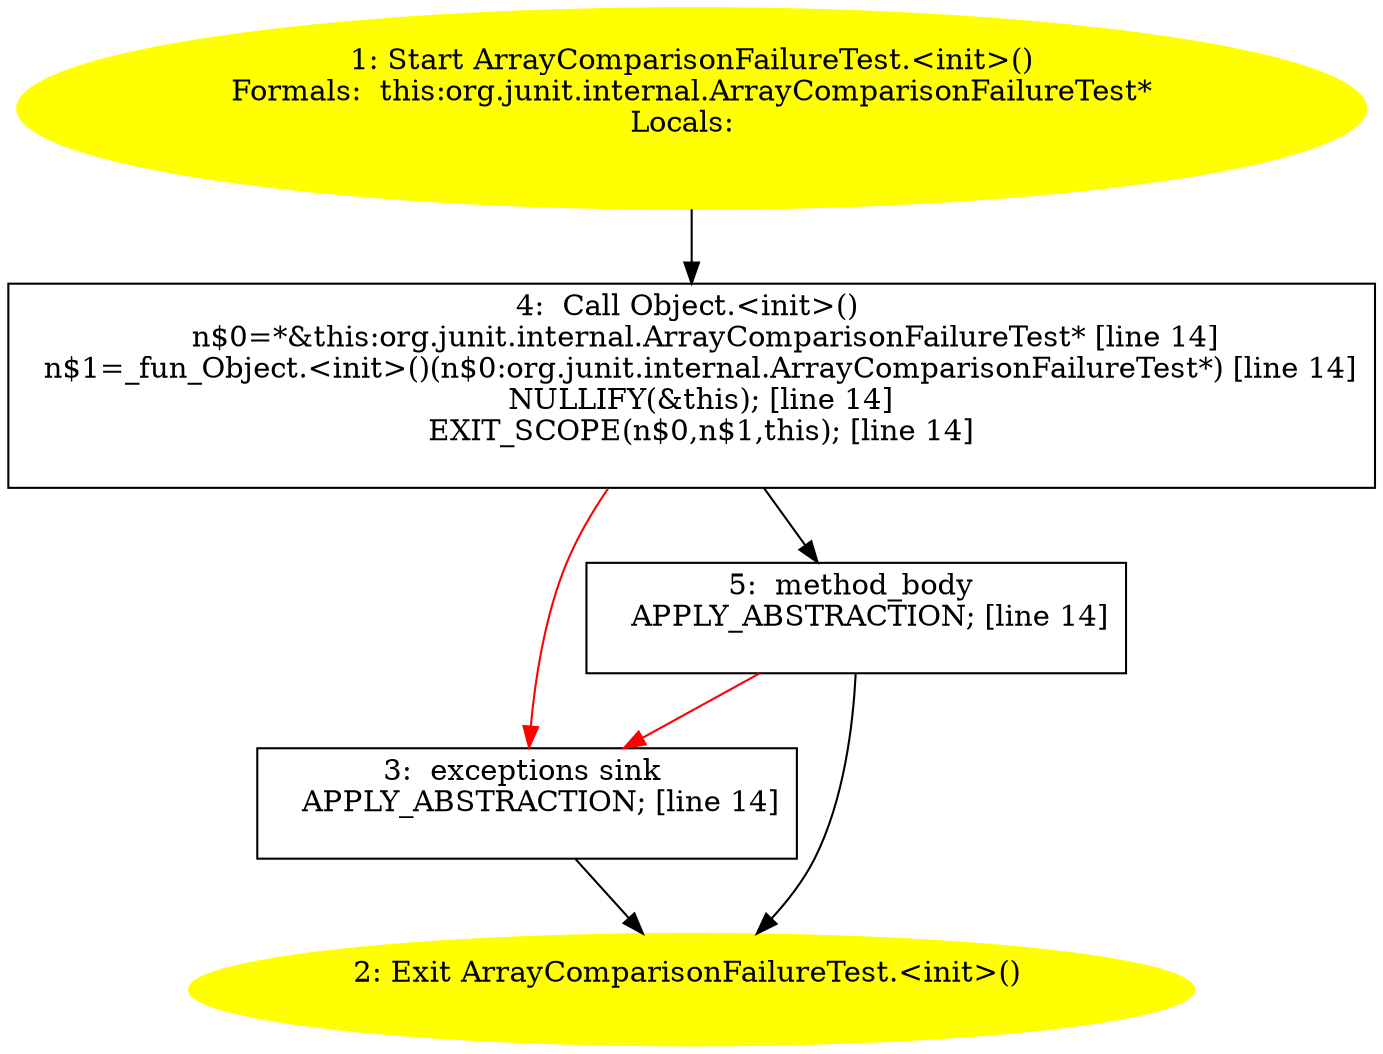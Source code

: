 /* @generated */
digraph cfg {
"org.junit.internal.ArrayComparisonFailureTest.<init>().e74258eebf1547445660aab372d5dde9_1" [label="1: Start ArrayComparisonFailureTest.<init>()\nFormals:  this:org.junit.internal.ArrayComparisonFailureTest*\nLocals:  \n  " color=yellow style=filled]
	

	 "org.junit.internal.ArrayComparisonFailureTest.<init>().e74258eebf1547445660aab372d5dde9_1" -> "org.junit.internal.ArrayComparisonFailureTest.<init>().e74258eebf1547445660aab372d5dde9_4" ;
"org.junit.internal.ArrayComparisonFailureTest.<init>().e74258eebf1547445660aab372d5dde9_2" [label="2: Exit ArrayComparisonFailureTest.<init>() \n  " color=yellow style=filled]
	

"org.junit.internal.ArrayComparisonFailureTest.<init>().e74258eebf1547445660aab372d5dde9_3" [label="3:  exceptions sink \n   APPLY_ABSTRACTION; [line 14]\n " shape="box"]
	

	 "org.junit.internal.ArrayComparisonFailureTest.<init>().e74258eebf1547445660aab372d5dde9_3" -> "org.junit.internal.ArrayComparisonFailureTest.<init>().e74258eebf1547445660aab372d5dde9_2" ;
"org.junit.internal.ArrayComparisonFailureTest.<init>().e74258eebf1547445660aab372d5dde9_4" [label="4:  Call Object.<init>() \n   n$0=*&this:org.junit.internal.ArrayComparisonFailureTest* [line 14]\n  n$1=_fun_Object.<init>()(n$0:org.junit.internal.ArrayComparisonFailureTest*) [line 14]\n  NULLIFY(&this); [line 14]\n  EXIT_SCOPE(n$0,n$1,this); [line 14]\n " shape="box"]
	

	 "org.junit.internal.ArrayComparisonFailureTest.<init>().e74258eebf1547445660aab372d5dde9_4" -> "org.junit.internal.ArrayComparisonFailureTest.<init>().e74258eebf1547445660aab372d5dde9_5" ;
	 "org.junit.internal.ArrayComparisonFailureTest.<init>().e74258eebf1547445660aab372d5dde9_4" -> "org.junit.internal.ArrayComparisonFailureTest.<init>().e74258eebf1547445660aab372d5dde9_3" [color="red" ];
"org.junit.internal.ArrayComparisonFailureTest.<init>().e74258eebf1547445660aab372d5dde9_5" [label="5:  method_body \n   APPLY_ABSTRACTION; [line 14]\n " shape="box"]
	

	 "org.junit.internal.ArrayComparisonFailureTest.<init>().e74258eebf1547445660aab372d5dde9_5" -> "org.junit.internal.ArrayComparisonFailureTest.<init>().e74258eebf1547445660aab372d5dde9_2" ;
	 "org.junit.internal.ArrayComparisonFailureTest.<init>().e74258eebf1547445660aab372d5dde9_5" -> "org.junit.internal.ArrayComparisonFailureTest.<init>().e74258eebf1547445660aab372d5dde9_3" [color="red" ];
}
